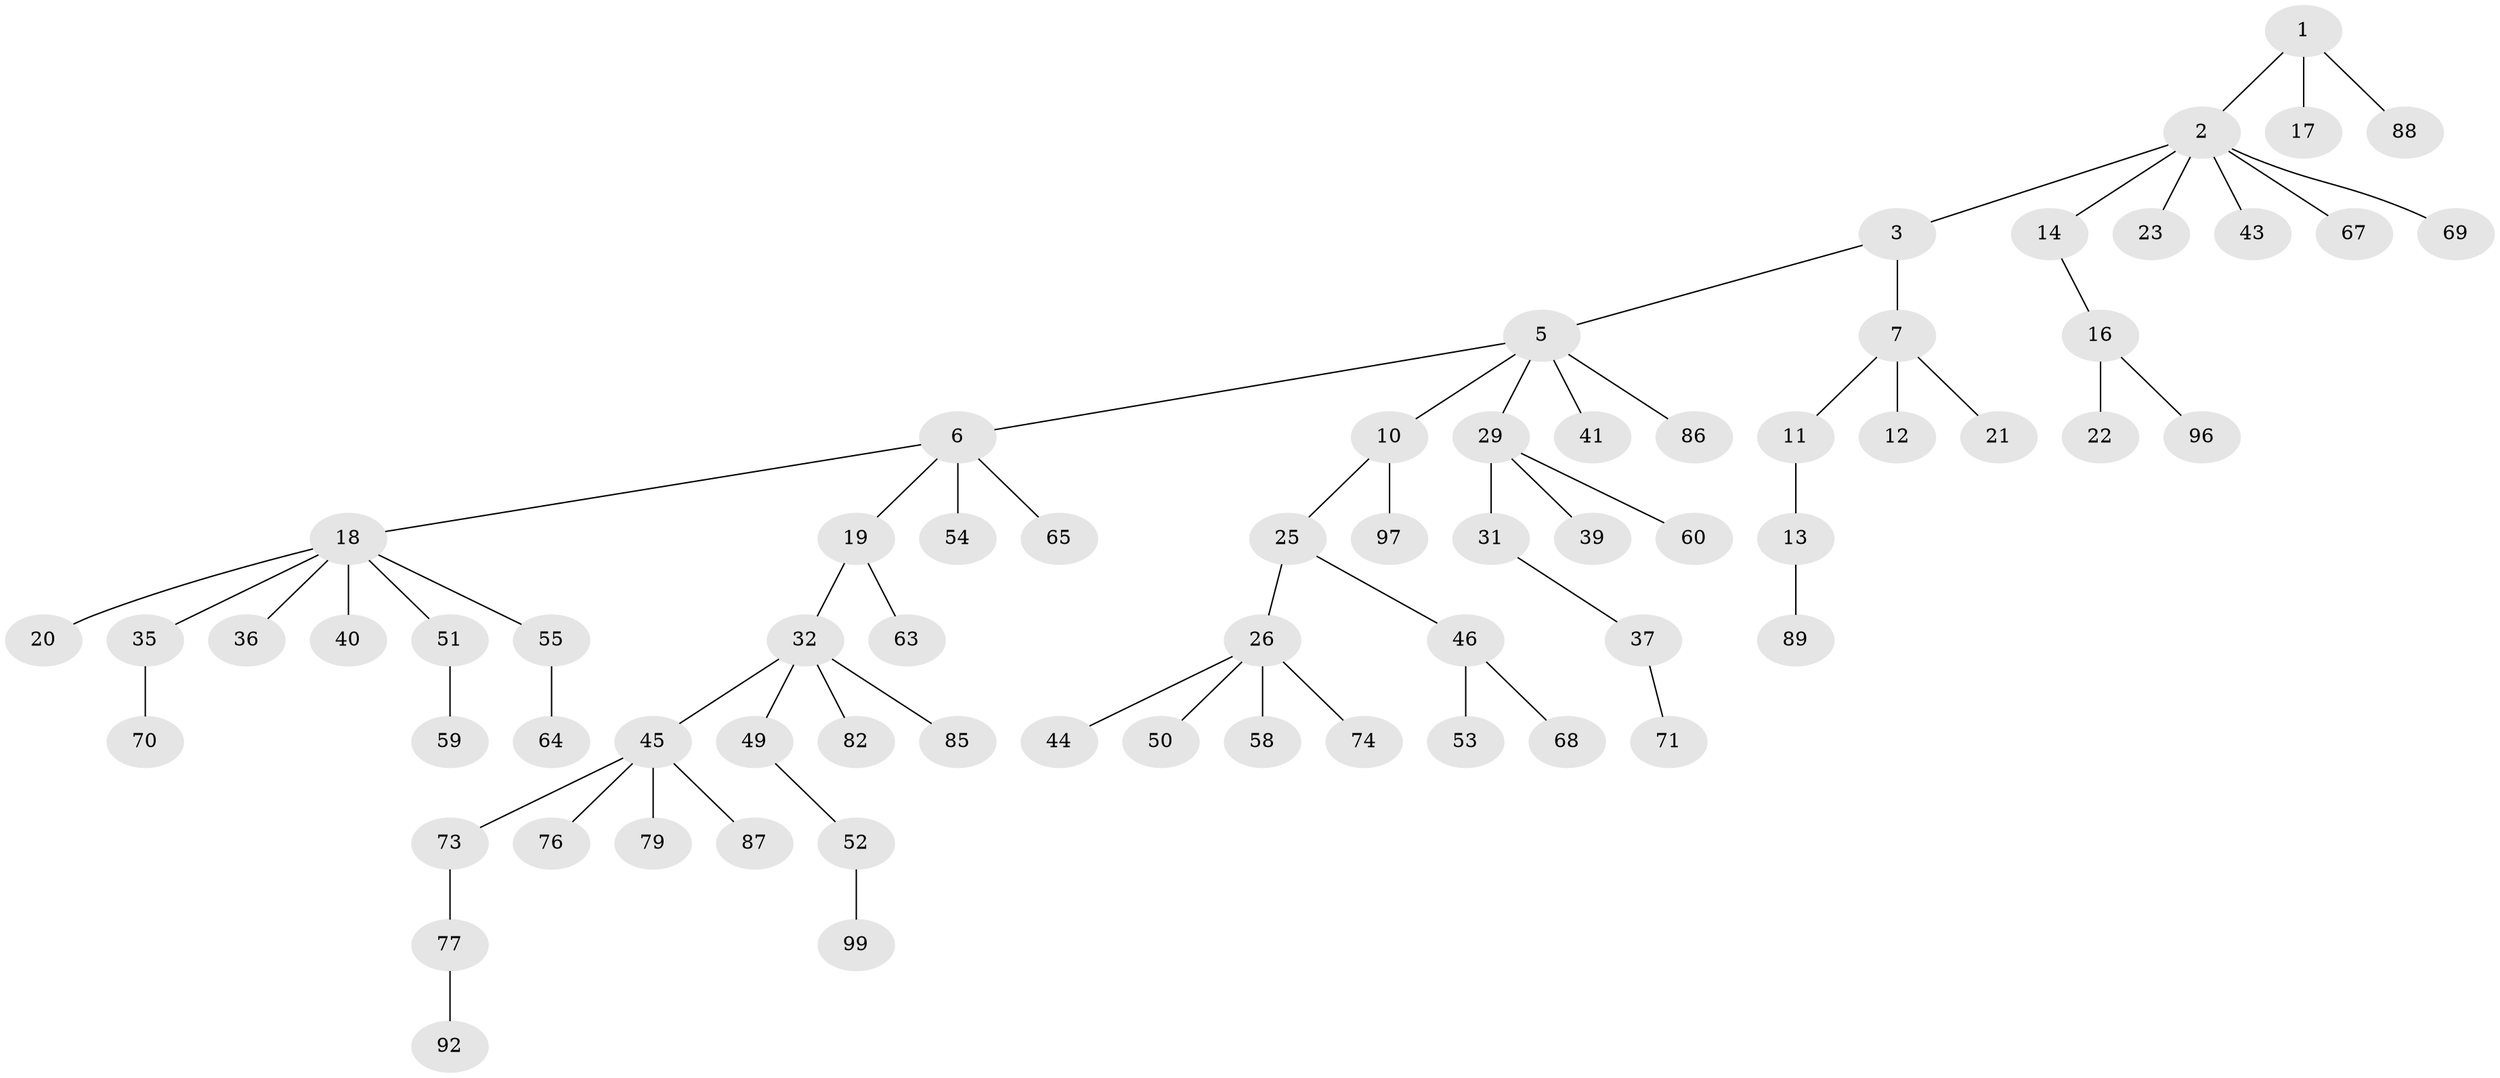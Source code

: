 // Generated by graph-tools (version 1.1) at 2025/52/02/27/25 19:52:13]
// undirected, 67 vertices, 66 edges
graph export_dot {
graph [start="1"]
  node [color=gray90,style=filled];
  1 [super="+27"];
  2 [super="+4"];
  3 [super="+57"];
  5 [super="+61"];
  6 [super="+8"];
  7 [super="+9"];
  10 [super="+15"];
  11 [super="+80"];
  12;
  13 [super="+38"];
  14 [super="+90"];
  16 [super="+34"];
  17 [super="+66"];
  18 [super="+24"];
  19;
  20;
  21;
  22 [super="+28"];
  23 [super="+81"];
  25 [super="+42"];
  26 [super="+30"];
  29 [super="+33"];
  31;
  32 [super="+75"];
  35 [super="+78"];
  36;
  37 [super="+48"];
  39;
  40;
  41 [super="+83"];
  43 [super="+94"];
  44;
  45 [super="+47"];
  46 [super="+56"];
  49;
  50;
  51;
  52 [super="+72"];
  53;
  54 [super="+84"];
  55;
  58 [super="+62"];
  59 [super="+98"];
  60;
  63 [super="+91"];
  64;
  65 [super="+100"];
  67;
  68;
  69;
  70;
  71;
  73;
  74;
  76;
  77 [super="+93"];
  79;
  82;
  85;
  86;
  87;
  88 [super="+95"];
  89;
  92;
  96;
  97;
  99;
  1 -- 2;
  1 -- 17;
  1 -- 88;
  2 -- 3;
  2 -- 23;
  2 -- 67;
  2 -- 43;
  2 -- 69;
  2 -- 14;
  3 -- 5;
  3 -- 7;
  5 -- 6;
  5 -- 10;
  5 -- 29;
  5 -- 41;
  5 -- 86;
  6 -- 18;
  6 -- 54;
  6 -- 65;
  6 -- 19;
  7 -- 11;
  7 -- 12;
  7 -- 21;
  10 -- 25;
  10 -- 97;
  11 -- 13;
  13 -- 89;
  14 -- 16;
  16 -- 22;
  16 -- 96;
  18 -- 20;
  18 -- 35;
  18 -- 40;
  18 -- 55;
  18 -- 51;
  18 -- 36;
  19 -- 32;
  19 -- 63;
  25 -- 26;
  25 -- 46;
  26 -- 44;
  26 -- 50;
  26 -- 58;
  26 -- 74;
  29 -- 31;
  29 -- 60;
  29 -- 39;
  31 -- 37;
  32 -- 45;
  32 -- 49;
  32 -- 82;
  32 -- 85;
  35 -- 70;
  37 -- 71;
  45 -- 76;
  45 -- 79;
  45 -- 87;
  45 -- 73;
  46 -- 53;
  46 -- 68;
  49 -- 52;
  51 -- 59;
  52 -- 99;
  55 -- 64;
  73 -- 77;
  77 -- 92;
}

